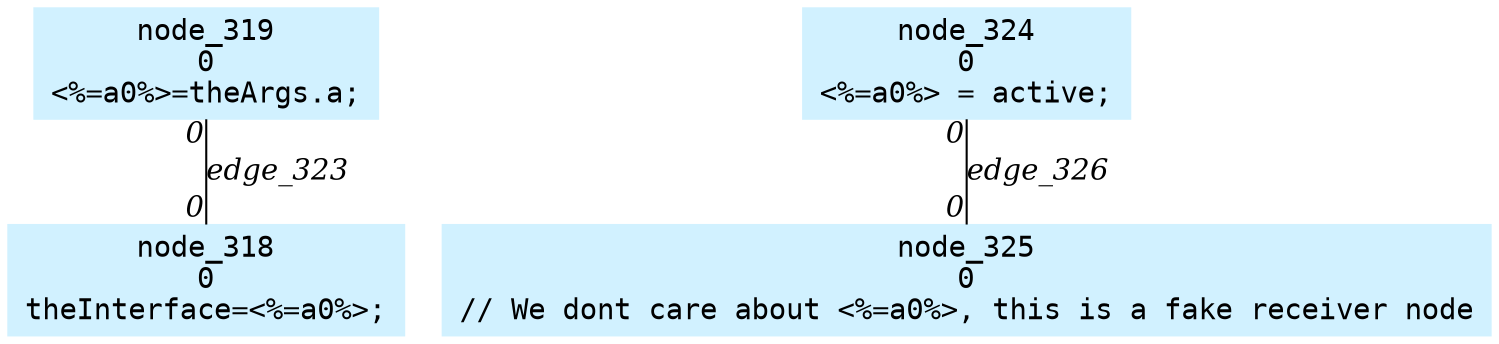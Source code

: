 digraph g{node_318 [shape=box, style=filled, color="#d1f1ff", fontname="Courier", label="node_318
0
theInterface=<%=a0%>;
" ]
node_319 [shape=box, style=filled, color="#d1f1ff", fontname="Courier", label="node_319
0
<%=a0%>=theArgs.a;
" ]
node_324 [shape=box, style=filled, color="#d1f1ff", fontname="Courier", label="node_324
0
<%=a0%> = active;
" ]
node_325 [shape=box, style=filled, color="#d1f1ff", fontname="Courier", label="node_325
0
// We dont care about <%=a0%>, this is a fake receiver node
" ]
node_319 -> node_318 [dir=none, arrowHead=none, fontname="Times-Italic", label="edge_323",  headlabel="0", taillabel="0" ]
node_324 -> node_325 [dir=none, arrowHead=none, fontname="Times-Italic", label="edge_326",  headlabel="0", taillabel="0" ]
}